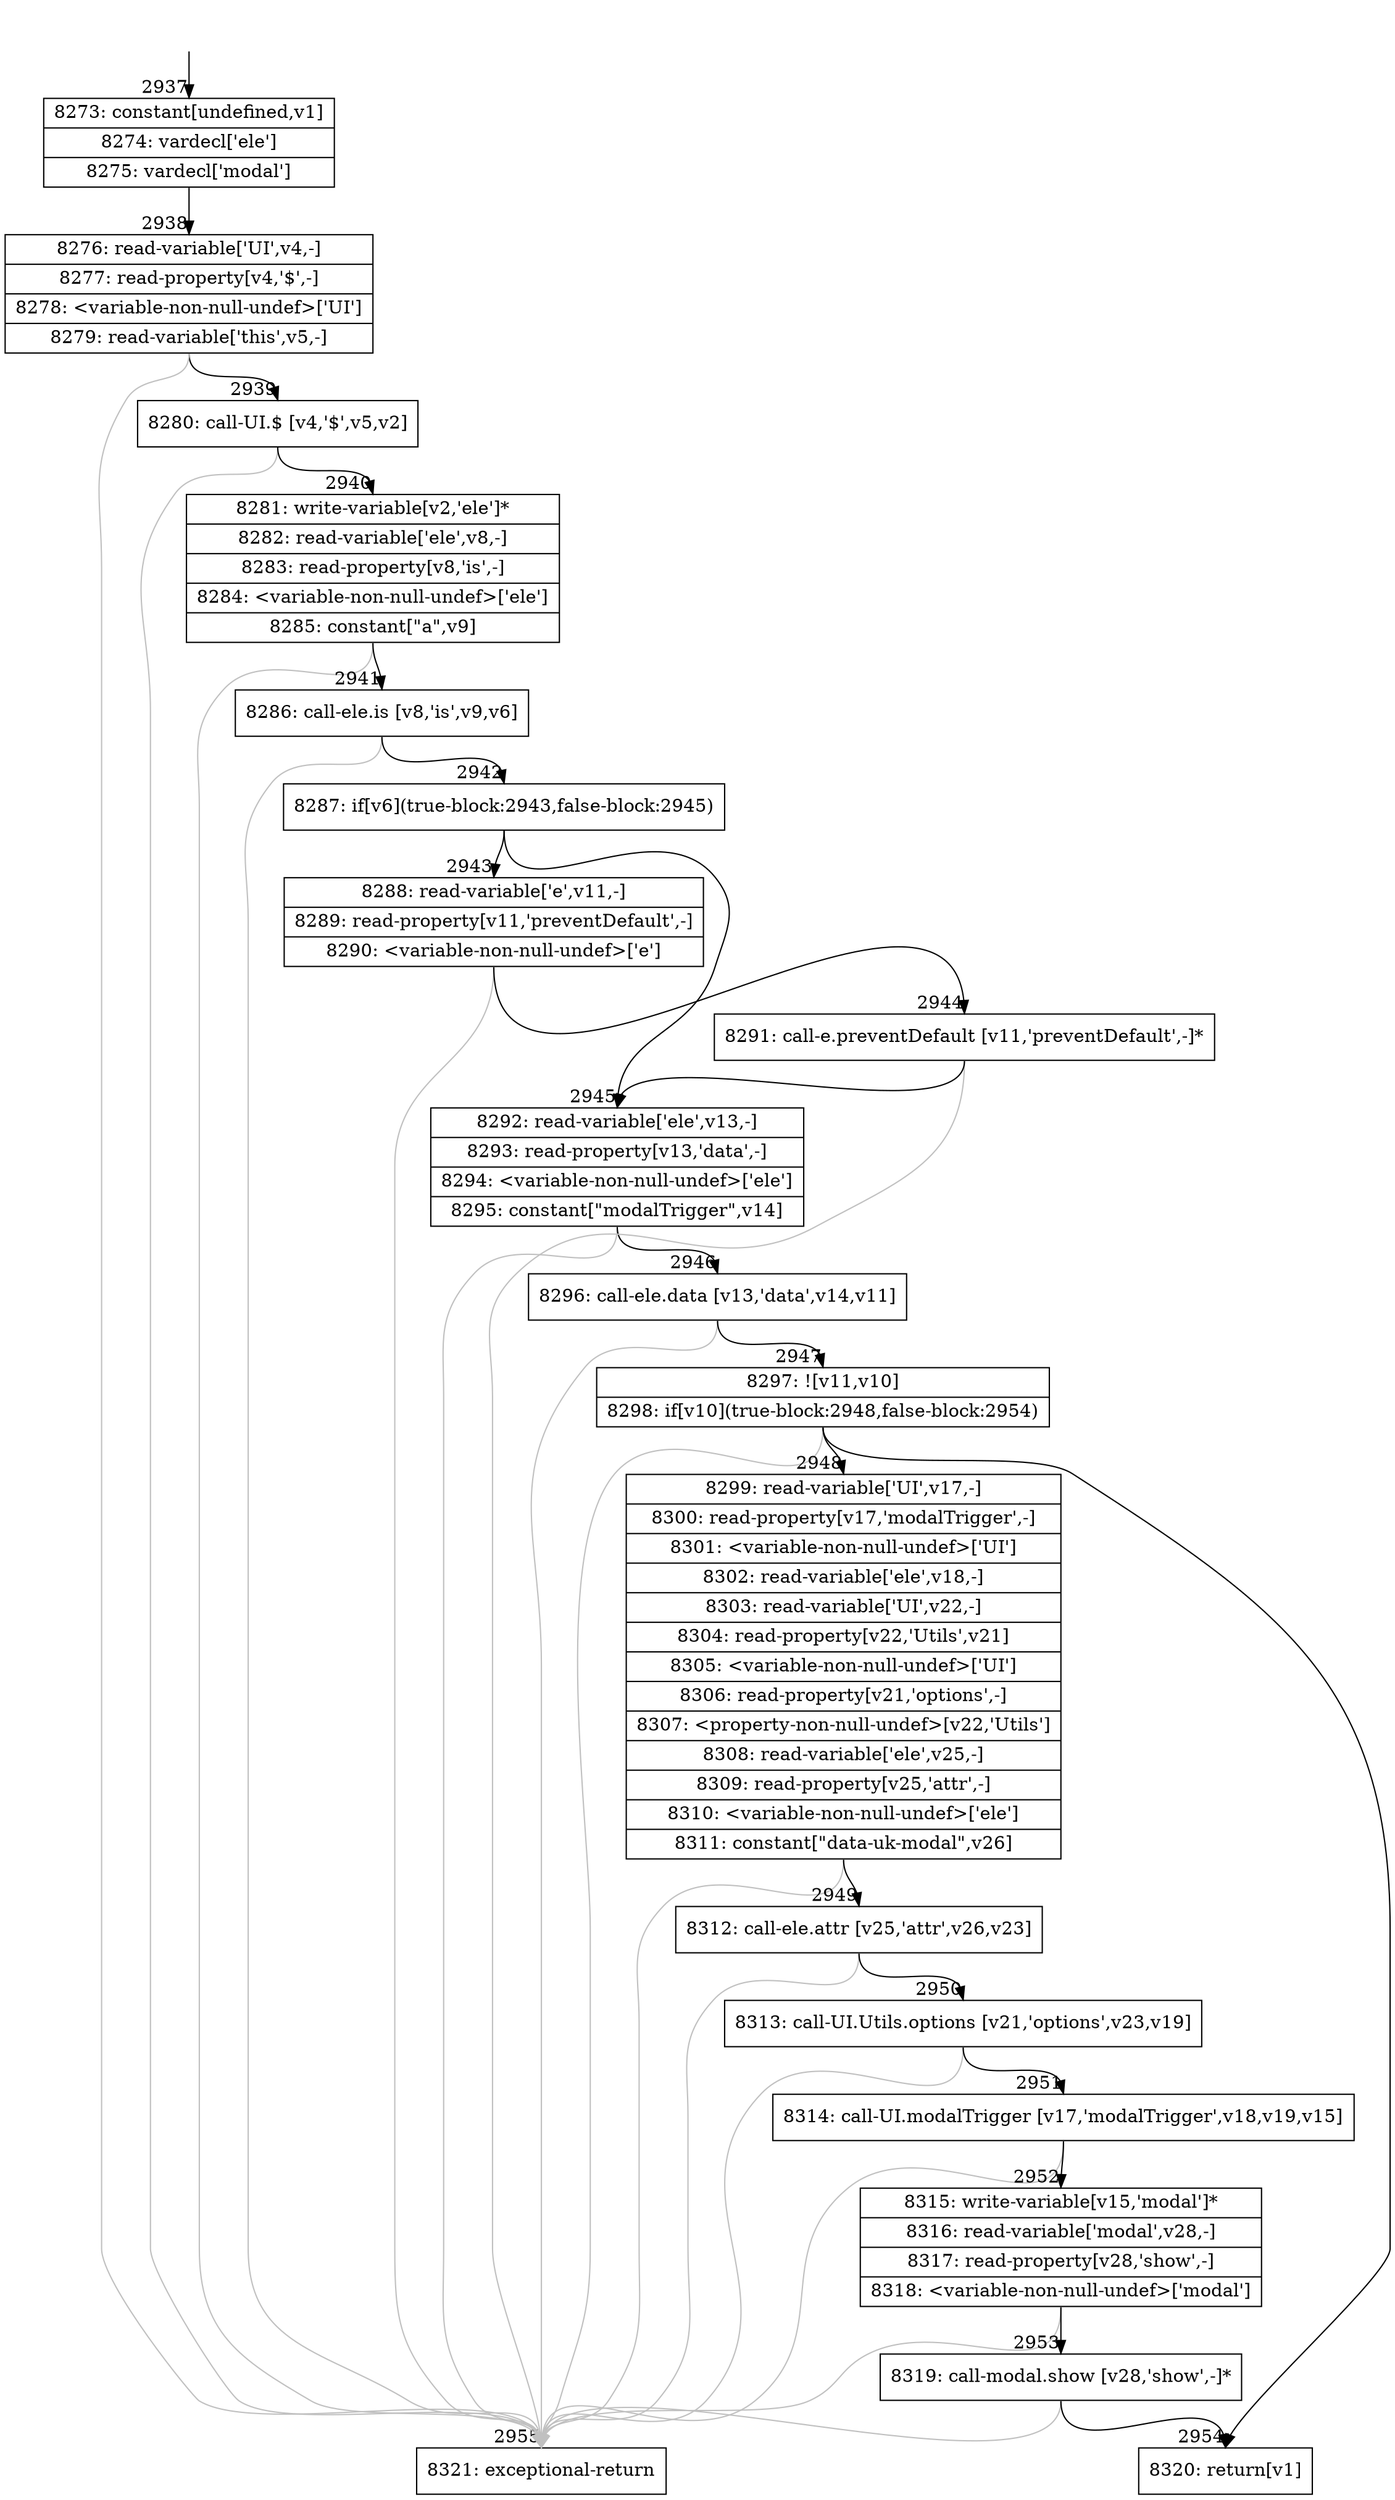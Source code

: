 digraph {
rankdir="TD"
BB_entry226[shape=none,label=""];
BB_entry226 -> BB2937 [tailport=s, headport=n, headlabel="    2937"]
BB2937 [shape=record label="{8273: constant[undefined,v1]|8274: vardecl['ele']|8275: vardecl['modal']}" ] 
BB2937 -> BB2938 [tailport=s, headport=n, headlabel="      2938"]
BB2938 [shape=record label="{8276: read-variable['UI',v4,-]|8277: read-property[v4,'$',-]|8278: \<variable-non-null-undef\>['UI']|8279: read-variable['this',v5,-]}" ] 
BB2938 -> BB2939 [tailport=s, headport=n, headlabel="      2939"]
BB2938 -> BB2955 [tailport=s, headport=n, color=gray, headlabel="      2955"]
BB2939 [shape=record label="{8280: call-UI.$ [v4,'$',v5,v2]}" ] 
BB2939 -> BB2940 [tailport=s, headport=n, headlabel="      2940"]
BB2939 -> BB2955 [tailport=s, headport=n, color=gray]
BB2940 [shape=record label="{8281: write-variable[v2,'ele']*|8282: read-variable['ele',v8,-]|8283: read-property[v8,'is',-]|8284: \<variable-non-null-undef\>['ele']|8285: constant[\"a\",v9]}" ] 
BB2940 -> BB2941 [tailport=s, headport=n, headlabel="      2941"]
BB2940 -> BB2955 [tailport=s, headport=n, color=gray]
BB2941 [shape=record label="{8286: call-ele.is [v8,'is',v9,v6]}" ] 
BB2941 -> BB2942 [tailport=s, headport=n, headlabel="      2942"]
BB2941 -> BB2955 [tailport=s, headport=n, color=gray]
BB2942 [shape=record label="{8287: if[v6](true-block:2943,false-block:2945)}" ] 
BB2942 -> BB2943 [tailport=s, headport=n, headlabel="      2943"]
BB2942 -> BB2945 [tailport=s, headport=n, headlabel="      2945"]
BB2943 [shape=record label="{8288: read-variable['e',v11,-]|8289: read-property[v11,'preventDefault',-]|8290: \<variable-non-null-undef\>['e']}" ] 
BB2943 -> BB2944 [tailport=s, headport=n, headlabel="      2944"]
BB2943 -> BB2955 [tailport=s, headport=n, color=gray]
BB2944 [shape=record label="{8291: call-e.preventDefault [v11,'preventDefault',-]*}" ] 
BB2944 -> BB2945 [tailport=s, headport=n]
BB2944 -> BB2955 [tailport=s, headport=n, color=gray]
BB2945 [shape=record label="{8292: read-variable['ele',v13,-]|8293: read-property[v13,'data',-]|8294: \<variable-non-null-undef\>['ele']|8295: constant[\"modalTrigger\",v14]}" ] 
BB2945 -> BB2946 [tailport=s, headport=n, headlabel="      2946"]
BB2945 -> BB2955 [tailport=s, headport=n, color=gray]
BB2946 [shape=record label="{8296: call-ele.data [v13,'data',v14,v11]}" ] 
BB2946 -> BB2947 [tailport=s, headport=n, headlabel="      2947"]
BB2946 -> BB2955 [tailport=s, headport=n, color=gray]
BB2947 [shape=record label="{8297: ![v11,v10]|8298: if[v10](true-block:2948,false-block:2954)}" ] 
BB2947 -> BB2948 [tailport=s, headport=n, headlabel="      2948"]
BB2947 -> BB2954 [tailport=s, headport=n, headlabel="      2954"]
BB2947 -> BB2955 [tailport=s, headport=n, color=gray]
BB2948 [shape=record label="{8299: read-variable['UI',v17,-]|8300: read-property[v17,'modalTrigger',-]|8301: \<variable-non-null-undef\>['UI']|8302: read-variable['ele',v18,-]|8303: read-variable['UI',v22,-]|8304: read-property[v22,'Utils',v21]|8305: \<variable-non-null-undef\>['UI']|8306: read-property[v21,'options',-]|8307: \<property-non-null-undef\>[v22,'Utils']|8308: read-variable['ele',v25,-]|8309: read-property[v25,'attr',-]|8310: \<variable-non-null-undef\>['ele']|8311: constant[\"data-uk-modal\",v26]}" ] 
BB2948 -> BB2949 [tailport=s, headport=n, headlabel="      2949"]
BB2948 -> BB2955 [tailport=s, headport=n, color=gray]
BB2949 [shape=record label="{8312: call-ele.attr [v25,'attr',v26,v23]}" ] 
BB2949 -> BB2950 [tailport=s, headport=n, headlabel="      2950"]
BB2949 -> BB2955 [tailport=s, headport=n, color=gray]
BB2950 [shape=record label="{8313: call-UI.Utils.options [v21,'options',v23,v19]}" ] 
BB2950 -> BB2951 [tailport=s, headport=n, headlabel="      2951"]
BB2950 -> BB2955 [tailport=s, headport=n, color=gray]
BB2951 [shape=record label="{8314: call-UI.modalTrigger [v17,'modalTrigger',v18,v19,v15]}" ] 
BB2951 -> BB2952 [tailport=s, headport=n, headlabel="      2952"]
BB2951 -> BB2955 [tailport=s, headport=n, color=gray]
BB2952 [shape=record label="{8315: write-variable[v15,'modal']*|8316: read-variable['modal',v28,-]|8317: read-property[v28,'show',-]|8318: \<variable-non-null-undef\>['modal']}" ] 
BB2952 -> BB2953 [tailport=s, headport=n, headlabel="      2953"]
BB2952 -> BB2955 [tailport=s, headport=n, color=gray]
BB2953 [shape=record label="{8319: call-modal.show [v28,'show',-]*}" ] 
BB2953 -> BB2954 [tailport=s, headport=n]
BB2953 -> BB2955 [tailport=s, headport=n, color=gray]
BB2954 [shape=record label="{8320: return[v1]}" ] 
BB2955 [shape=record label="{8321: exceptional-return}" ] 
//#$~ 2302
}
